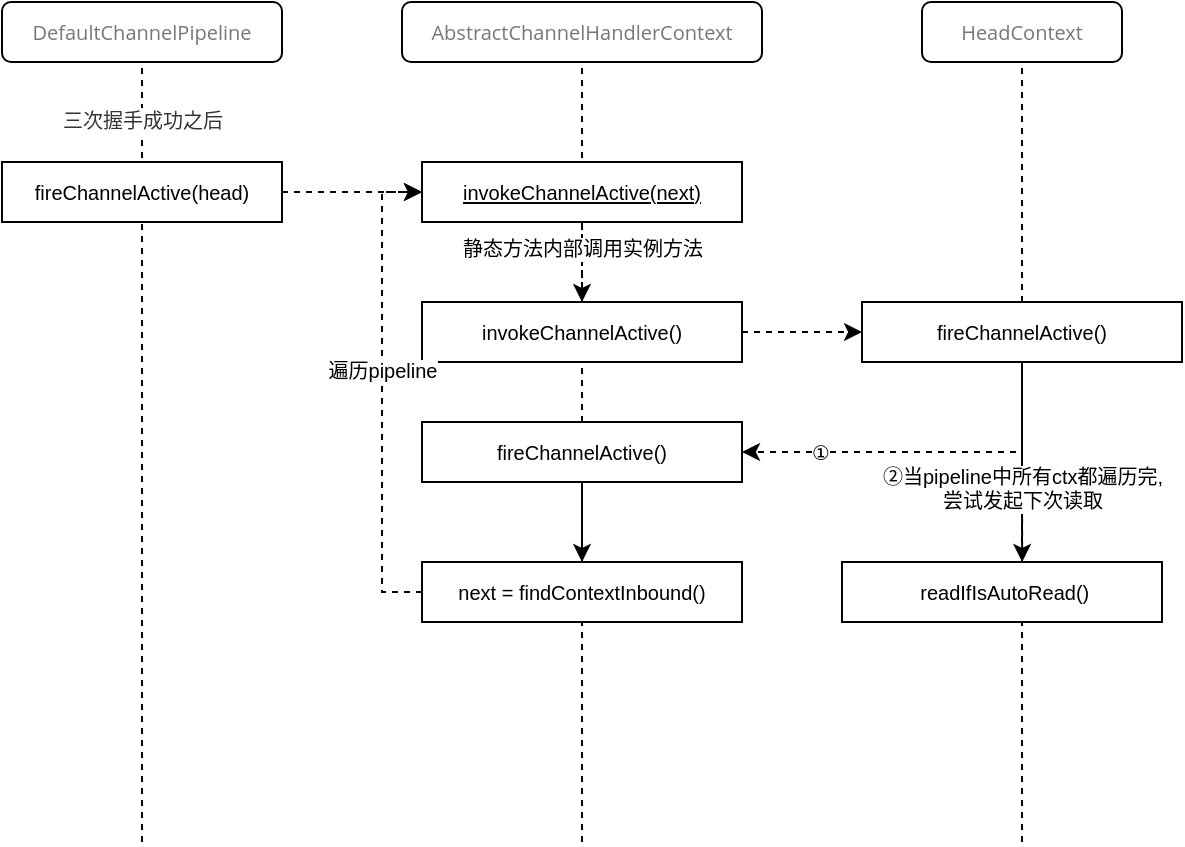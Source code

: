 <mxfile version="16.0.3" type="github" pages="3">
  <diagram id="cX44qW2HxevPgWnTeq6x" name="Page-1">
    <mxGraphModel dx="856" dy="582" grid="1" gridSize="10" guides="1" tooltips="1" connect="1" arrows="1" fold="1" page="1" pageScale="1" pageWidth="827" pageHeight="1169" math="0" shadow="0">
      <root>
        <mxCell id="9ZM-6PKBNKxOmbs2W6MT-0" />
        <mxCell id="9ZM-6PKBNKxOmbs2W6MT-1" parent="9ZM-6PKBNKxOmbs2W6MT-0" />
        <mxCell id="xcMaRXaPU8rBT0LZBmUB-0" value="&lt;span style=&quot;color: rgb(119 , 119 , 119) ; font-family: &amp;#34;open sans&amp;#34; , &amp;#34;clear sans&amp;#34; , &amp;#34;helvetica neue&amp;#34; , &amp;#34;helvetica&amp;#34; , &amp;#34;arial&amp;#34; , sans-serif ; background-color: rgb(255 , 255 , 255)&quot;&gt;&lt;font style=&quot;font-size: 10px&quot;&gt;DefaultChannelPipeline&lt;/font&gt;&lt;/span&gt;" style="rounded=1;whiteSpace=wrap;html=1;" parent="9ZM-6PKBNKxOmbs2W6MT-1" vertex="1">
          <mxGeometry x="150" y="250" width="140" height="30" as="geometry" />
        </mxCell>
        <mxCell id="xcMaRXaPU8rBT0LZBmUB-2" value="" style="endArrow=none;html=1;rounded=0;fontSize=10;entryX=0.5;entryY=1;entryDx=0;entryDy=0;dashed=1;" parent="9ZM-6PKBNKxOmbs2W6MT-1" target="xcMaRXaPU8rBT0LZBmUB-0" edge="1">
          <mxGeometry width="50" height="50" relative="1" as="geometry">
            <mxPoint x="220" y="670" as="sourcePoint" />
            <mxPoint x="510" y="430" as="targetPoint" />
          </mxGeometry>
        </mxCell>
        <mxCell id="xcMaRXaPU8rBT0LZBmUB-30" value="&lt;span style=&quot;color: rgb(51 , 51 , 51) ; font-family: &amp;#34;open sans&amp;#34; , &amp;#34;clear sans&amp;#34; , &amp;#34;helvetica neue&amp;#34; , &amp;#34;helvetica&amp;#34; , &amp;#34;arial&amp;#34; , sans-serif&quot;&gt;&lt;font style=&quot;font-size: 10px&quot;&gt;三次握手成功之后&lt;/font&gt;&lt;/span&gt;" style="edgeLabel;html=1;align=center;verticalAlign=middle;resizable=0;points=[];fontSize=10;" parent="xcMaRXaPU8rBT0LZBmUB-2" vertex="1" connectable="0">
          <mxGeometry x="0.851" relative="1" as="geometry">
            <mxPoint as="offset" />
          </mxGeometry>
        </mxCell>
        <mxCell id="xcMaRXaPU8rBT0LZBmUB-7" value="" style="edgeStyle=orthogonalEdgeStyle;rounded=0;orthogonalLoop=1;jettySize=auto;html=1;dashed=1;fontSize=10;" parent="9ZM-6PKBNKxOmbs2W6MT-1" source="xcMaRXaPU8rBT0LZBmUB-3" target="xcMaRXaPU8rBT0LZBmUB-6" edge="1">
          <mxGeometry relative="1" as="geometry" />
        </mxCell>
        <mxCell id="xcMaRXaPU8rBT0LZBmUB-3" value="&lt;span style=&quot;font-size: 10px&quot;&gt;fireChannelActive(head)&lt;/span&gt;" style="rounded=0;whiteSpace=wrap;html=1;fontSize=10;" parent="9ZM-6PKBNKxOmbs2W6MT-1" vertex="1">
          <mxGeometry x="150" y="330" width="140" height="30" as="geometry" />
        </mxCell>
        <mxCell id="xcMaRXaPU8rBT0LZBmUB-4" value="&lt;span style=&quot;color: rgb(119 , 119 , 119) ; font-family: &amp;#34;open sans&amp;#34; , &amp;#34;clear sans&amp;#34; , &amp;#34;helvetica neue&amp;#34; , &amp;#34;helvetica&amp;#34; , &amp;#34;arial&amp;#34; , sans-serif ; background-color: rgb(255 , 255 , 255)&quot;&gt;&lt;font style=&quot;font-size: 10px&quot;&gt;AbstractChannelHandlerContext&lt;/font&gt;&lt;/span&gt;" style="rounded=1;whiteSpace=wrap;html=1;" parent="9ZM-6PKBNKxOmbs2W6MT-1" vertex="1">
          <mxGeometry x="350" y="250" width="180" height="30" as="geometry" />
        </mxCell>
        <mxCell id="xcMaRXaPU8rBT0LZBmUB-5" value="" style="endArrow=none;html=1;rounded=0;fontSize=10;entryX=0.5;entryY=1;entryDx=0;entryDy=0;dashed=1;" parent="9ZM-6PKBNKxOmbs2W6MT-1" target="xcMaRXaPU8rBT0LZBmUB-4" edge="1">
          <mxGeometry width="50" height="50" relative="1" as="geometry">
            <mxPoint x="440" y="670" as="sourcePoint" />
            <mxPoint x="730" y="430" as="targetPoint" />
          </mxGeometry>
        </mxCell>
        <mxCell id="xcMaRXaPU8rBT0LZBmUB-9" value="" style="edgeStyle=orthogonalEdgeStyle;rounded=0;orthogonalLoop=1;jettySize=auto;html=1;dashed=1;fontSize=10;" parent="9ZM-6PKBNKxOmbs2W6MT-1" source="xcMaRXaPU8rBT0LZBmUB-6" target="xcMaRXaPU8rBT0LZBmUB-8" edge="1">
          <mxGeometry relative="1" as="geometry">
            <Array as="points">
              <mxPoint x="440" y="390" />
              <mxPoint x="440" y="390" />
            </Array>
          </mxGeometry>
        </mxCell>
        <mxCell id="xcMaRXaPU8rBT0LZBmUB-24" value="静态方法内部调用实例方法" style="edgeLabel;html=1;align=center;verticalAlign=middle;resizable=0;points=[];fontSize=10;" parent="xcMaRXaPU8rBT0LZBmUB-9" vertex="1" connectable="0">
          <mxGeometry x="-0.382" relative="1" as="geometry">
            <mxPoint as="offset" />
          </mxGeometry>
        </mxCell>
        <mxCell id="xcMaRXaPU8rBT0LZBmUB-6" value="&lt;span style=&quot;font-size: 10px&quot;&gt;&lt;u&gt;invokeChannelActive(next)&lt;/u&gt;&lt;/span&gt;" style="rounded=0;whiteSpace=wrap;html=1;fontSize=10;" parent="9ZM-6PKBNKxOmbs2W6MT-1" vertex="1">
          <mxGeometry x="360" y="330" width="160" height="30" as="geometry" />
        </mxCell>
        <mxCell id="xcMaRXaPU8rBT0LZBmUB-13" value="" style="edgeStyle=orthogonalEdgeStyle;rounded=0;orthogonalLoop=1;jettySize=auto;html=1;dashed=1;fontSize=10;" parent="9ZM-6PKBNKxOmbs2W6MT-1" source="xcMaRXaPU8rBT0LZBmUB-8" target="xcMaRXaPU8rBT0LZBmUB-12" edge="1">
          <mxGeometry relative="1" as="geometry" />
        </mxCell>
        <mxCell id="xcMaRXaPU8rBT0LZBmUB-8" value="invokeChannelActive()" style="rounded=0;whiteSpace=wrap;html=1;fontSize=10;" parent="9ZM-6PKBNKxOmbs2W6MT-1" vertex="1">
          <mxGeometry x="360" y="400" width="160" height="30" as="geometry" />
        </mxCell>
        <mxCell id="xcMaRXaPU8rBT0LZBmUB-10" value="&lt;span style=&quot;color: rgb(119 , 119 , 119) ; font-family: &amp;#34;open sans&amp;#34; , &amp;#34;clear sans&amp;#34; , &amp;#34;helvetica neue&amp;#34; , &amp;#34;helvetica&amp;#34; , &amp;#34;arial&amp;#34; , sans-serif ; background-color: rgb(255 , 255 , 255)&quot;&gt;&lt;font style=&quot;font-size: 10px&quot;&gt;HeadContext&lt;/font&gt;&lt;/span&gt;" style="rounded=1;whiteSpace=wrap;html=1;" parent="9ZM-6PKBNKxOmbs2W6MT-1" vertex="1">
          <mxGeometry x="610" y="250" width="100" height="30" as="geometry" />
        </mxCell>
        <mxCell id="xcMaRXaPU8rBT0LZBmUB-11" value="" style="endArrow=none;html=1;rounded=0;fontSize=10;entryX=0.5;entryY=1;entryDx=0;entryDy=0;dashed=1;" parent="9ZM-6PKBNKxOmbs2W6MT-1" target="xcMaRXaPU8rBT0LZBmUB-10" edge="1">
          <mxGeometry width="50" height="50" relative="1" as="geometry">
            <mxPoint x="660" y="670" as="sourcePoint" />
            <mxPoint x="950" y="430" as="targetPoint" />
          </mxGeometry>
        </mxCell>
        <mxCell id="xcMaRXaPU8rBT0LZBmUB-15" style="edgeStyle=orthogonalEdgeStyle;rounded=0;orthogonalLoop=1;jettySize=auto;html=1;exitX=0.5;exitY=1;exitDx=0;exitDy=0;entryX=1;entryY=0.5;entryDx=0;entryDy=0;dashed=1;fontSize=10;" parent="9ZM-6PKBNKxOmbs2W6MT-1" source="xcMaRXaPU8rBT0LZBmUB-12" target="xcMaRXaPU8rBT0LZBmUB-14" edge="1">
          <mxGeometry relative="1" as="geometry" />
        </mxCell>
        <mxCell id="xcMaRXaPU8rBT0LZBmUB-29" value="①" style="edgeLabel;html=1;align=center;verticalAlign=middle;resizable=0;points=[];fontSize=10;" parent="xcMaRXaPU8rBT0LZBmUB-15" vertex="1" connectable="0">
          <mxGeometry x="0.578" relative="1" as="geometry">
            <mxPoint as="offset" />
          </mxGeometry>
        </mxCell>
        <mxCell id="xcMaRXaPU8rBT0LZBmUB-27" style="edgeStyle=orthogonalEdgeStyle;rounded=0;orthogonalLoop=1;jettySize=auto;html=1;exitX=0.5;exitY=1;exitDx=0;exitDy=0;entryX=0.563;entryY=0;entryDx=0;entryDy=0;entryPerimeter=0;dashed=1;fontSize=10;" parent="9ZM-6PKBNKxOmbs2W6MT-1" source="xcMaRXaPU8rBT0LZBmUB-12" target="xcMaRXaPU8rBT0LZBmUB-26" edge="1">
          <mxGeometry relative="1" as="geometry" />
        </mxCell>
        <mxCell id="xcMaRXaPU8rBT0LZBmUB-28" value="②当pipeline中所有ctx都遍历完,&lt;br&gt;尝试发起下次读取" style="edgeLabel;html=1;align=center;verticalAlign=middle;resizable=0;points=[];fontSize=10;" parent="xcMaRXaPU8rBT0LZBmUB-27" vertex="1" connectable="0">
          <mxGeometry x="0.261" relative="1" as="geometry">
            <mxPoint as="offset" />
          </mxGeometry>
        </mxCell>
        <mxCell id="xcMaRXaPU8rBT0LZBmUB-12" value="fireChannelActive()" style="rounded=0;whiteSpace=wrap;html=1;fontSize=10;" parent="9ZM-6PKBNKxOmbs2W6MT-1" vertex="1">
          <mxGeometry x="580" y="400" width="160" height="30" as="geometry" />
        </mxCell>
        <mxCell id="xcMaRXaPU8rBT0LZBmUB-25" style="edgeStyle=orthogonalEdgeStyle;rounded=0;orthogonalLoop=1;jettySize=auto;html=1;exitX=0.5;exitY=1;exitDx=0;exitDy=0;entryX=0.5;entryY=0;entryDx=0;entryDy=0;dashed=1;fontSize=10;" parent="9ZM-6PKBNKxOmbs2W6MT-1" source="xcMaRXaPU8rBT0LZBmUB-14" target="xcMaRXaPU8rBT0LZBmUB-16" edge="1">
          <mxGeometry relative="1" as="geometry" />
        </mxCell>
        <mxCell id="xcMaRXaPU8rBT0LZBmUB-14" value="fireChannelActive()" style="rounded=0;whiteSpace=wrap;html=1;fontSize=10;" parent="9ZM-6PKBNKxOmbs2W6MT-1" vertex="1">
          <mxGeometry x="360" y="460" width="160" height="30" as="geometry" />
        </mxCell>
        <mxCell id="xcMaRXaPU8rBT0LZBmUB-18" style="edgeStyle=orthogonalEdgeStyle;rounded=0;orthogonalLoop=1;jettySize=auto;html=1;entryX=0;entryY=0.5;entryDx=0;entryDy=0;dashed=1;fontSize=10;" parent="9ZM-6PKBNKxOmbs2W6MT-1" source="xcMaRXaPU8rBT0LZBmUB-16" target="xcMaRXaPU8rBT0LZBmUB-6" edge="1">
          <mxGeometry relative="1" as="geometry">
            <Array as="points">
              <mxPoint x="340" y="545" />
              <mxPoint x="340" y="345" />
            </Array>
          </mxGeometry>
        </mxCell>
        <mxCell id="xcMaRXaPU8rBT0LZBmUB-19" value="遍历pipeline" style="edgeLabel;html=1;align=center;verticalAlign=middle;resizable=0;points=[];fontSize=10;" parent="xcMaRXaPU8rBT0LZBmUB-18" vertex="1" connectable="0">
          <mxGeometry x="0.092" relative="1" as="geometry">
            <mxPoint as="offset" />
          </mxGeometry>
        </mxCell>
        <mxCell id="xcMaRXaPU8rBT0LZBmUB-16" value="next = findContextInbound()" style="rounded=0;whiteSpace=wrap;html=1;fontSize=10;" parent="9ZM-6PKBNKxOmbs2W6MT-1" vertex="1">
          <mxGeometry x="360" y="530" width="160" height="30" as="geometry" />
        </mxCell>
        <mxCell id="xcMaRXaPU8rBT0LZBmUB-26" value="&amp;nbsp;readIfIsAutoRead()" style="rounded=0;whiteSpace=wrap;html=1;fontSize=10;" parent="9ZM-6PKBNKxOmbs2W6MT-1" vertex="1">
          <mxGeometry x="570" y="530" width="160" height="30" as="geometry" />
        </mxCell>
      </root>
    </mxGraphModel>
  </diagram>
  <diagram id="ixyTh47lUsAWb8AVZ4-m" name="Page-2">
    <mxGraphModel dx="942" dy="582" grid="1" gridSize="10" guides="1" tooltips="1" connect="1" arrows="1" fold="1" page="1" pageScale="1" pageWidth="827" pageHeight="1169" math="0" shadow="0">
      <root>
        <mxCell id="svTkgatKJLWY1XTKZBB4-0" />
        <mxCell id="svTkgatKJLWY1XTKZBB4-1" parent="svTkgatKJLWY1XTKZBB4-0" />
        <mxCell id="yNILm_Yzi4yFet4YABBA-0" value="&lt;span style=&quot;color: rgb(119 , 119 , 119) ; font-family: &amp;#34;open sans&amp;#34; , &amp;#34;clear sans&amp;#34; , &amp;#34;helvetica neue&amp;#34; , &amp;#34;helvetica&amp;#34; , &amp;#34;arial&amp;#34; , sans-serif ; background-color: rgb(255 , 255 , 255)&quot;&gt;&lt;font style=&quot;font-size: 10px&quot;&gt;DefaultChannelPipeline&lt;/font&gt;&lt;/span&gt;" style="rounded=1;whiteSpace=wrap;html=1;" parent="svTkgatKJLWY1XTKZBB4-1" vertex="1">
          <mxGeometry x="200" y="120" width="140" height="30" as="geometry" />
        </mxCell>
        <mxCell id="yNILm_Yzi4yFet4YABBA-1" value="" style="endArrow=none;html=1;rounded=0;fontSize=10;entryX=0.5;entryY=1;entryDx=0;entryDy=0;dashed=1;" parent="svTkgatKJLWY1XTKZBB4-1" target="yNILm_Yzi4yFet4YABBA-0" edge="1">
          <mxGeometry width="50" height="50" relative="1" as="geometry">
            <mxPoint x="270" y="540" as="sourcePoint" />
            <mxPoint x="560" y="300" as="targetPoint" />
          </mxGeometry>
        </mxCell>
        <mxCell id="yNILm_Yzi4yFet4YABBA-32" style="edgeStyle=orthogonalEdgeStyle;rounded=0;orthogonalLoop=1;jettySize=auto;html=1;exitX=1;exitY=0.5;exitDx=0;exitDy=0;fontSize=10;strokeColor=#FFB366;strokeWidth=2;" parent="svTkgatKJLWY1XTKZBB4-1" source="yNILm_Yzi4yFet4YABBA-4" target="yNILm_Yzi4yFet4YABBA-18" edge="1">
          <mxGeometry relative="1" as="geometry" />
        </mxCell>
        <mxCell id="yNILm_Yzi4yFet4YABBA-4" value="&lt;span style=&quot;font-size: 10px&quot;&gt;writeAndFlush(msg)&lt;/span&gt;" style="rounded=0;whiteSpace=wrap;html=1;fontSize=10;" parent="svTkgatKJLWY1XTKZBB4-1" vertex="1">
          <mxGeometry x="200" y="200" width="140" height="30" as="geometry" />
        </mxCell>
        <mxCell id="yNILm_Yzi4yFet4YABBA-5" value="&lt;span style=&quot;color: rgb(119 , 119 , 119) ; font-family: &amp;#34;open sans&amp;#34; , &amp;#34;clear sans&amp;#34; , &amp;#34;helvetica neue&amp;#34; , &amp;#34;helvetica&amp;#34; , &amp;#34;arial&amp;#34; , sans-serif ; background-color: rgb(255 , 255 , 255)&quot;&gt;&lt;font style=&quot;font-size: 10px&quot;&gt;AbstractChannelHandlerContext&lt;/font&gt;&lt;/span&gt;" style="rounded=1;whiteSpace=wrap;html=1;" parent="svTkgatKJLWY1XTKZBB4-1" vertex="1">
          <mxGeometry x="400" y="120" width="180" height="30" as="geometry" />
        </mxCell>
        <mxCell id="yNILm_Yzi4yFet4YABBA-6" value="" style="endArrow=none;html=1;rounded=0;fontSize=10;entryX=0.5;entryY=1;entryDx=0;entryDy=0;dashed=1;" parent="svTkgatKJLWY1XTKZBB4-1" target="yNILm_Yzi4yFet4YABBA-5" edge="1">
          <mxGeometry width="50" height="50" relative="1" as="geometry">
            <mxPoint x="490" y="540" as="sourcePoint" />
            <mxPoint x="780" y="300" as="targetPoint" />
          </mxGeometry>
        </mxCell>
        <mxCell id="yNILm_Yzi4yFet4YABBA-7" value="" style="edgeStyle=orthogonalEdgeStyle;rounded=0;orthogonalLoop=1;jettySize=auto;html=1;fontSize=10;strokeColor=#FFB366;strokeWidth=2;" parent="svTkgatKJLWY1XTKZBB4-1" source="yNILm_Yzi4yFet4YABBA-9" target="yNILm_Yzi4yFet4YABBA-11" edge="1">
          <mxGeometry relative="1" as="geometry">
            <Array as="points">
              <mxPoint x="490" y="300" />
              <mxPoint x="490" y="300" />
            </Array>
          </mxGeometry>
        </mxCell>
        <mxCell id="yNILm_Yzi4yFet4YABBA-9" value="&lt;span style=&quot;font-size: 10px&quot;&gt;writeAndFlush(msg, promise)&lt;/span&gt;" style="rounded=0;whiteSpace=wrap;html=1;fontSize=10;" parent="svTkgatKJLWY1XTKZBB4-1" vertex="1">
          <mxGeometry x="410" y="240" width="160" height="30" as="geometry" />
        </mxCell>
        <mxCell id="yNILm_Yzi4yFet4YABBA-33" value="" style="edgeStyle=orthogonalEdgeStyle;rounded=0;orthogonalLoop=1;jettySize=auto;html=1;fontSize=10;strokeColor=#FFB366;strokeWidth=2;" parent="svTkgatKJLWY1XTKZBB4-1" source="yNILm_Yzi4yFet4YABBA-11" target="yNILm_Yzi4yFet4YABBA-20" edge="1">
          <mxGeometry relative="1" as="geometry" />
        </mxCell>
        <mxCell id="yNILm_Yzi4yFet4YABBA-11" value="&amp;nbsp;write(msg, true, promise);" style="rounded=0;whiteSpace=wrap;html=1;fontSize=10;" parent="svTkgatKJLWY1XTKZBB4-1" vertex="1">
          <mxGeometry x="410" y="290" width="160" height="30" as="geometry" />
        </mxCell>
        <mxCell id="yNILm_Yzi4yFet4YABBA-12" value="&lt;span style=&quot;color: rgb(119 , 119 , 119) ; font-family: &amp;#34;open sans&amp;#34; , &amp;#34;clear sans&amp;#34; , &amp;#34;helvetica neue&amp;#34; , &amp;#34;helvetica&amp;#34; , &amp;#34;arial&amp;#34; , sans-serif ; background-color: rgb(255 , 255 , 255)&quot;&gt;&lt;font style=&quot;font-size: 10px&quot;&gt;TailContext&lt;/font&gt;&lt;/span&gt;" style="rounded=1;whiteSpace=wrap;html=1;" parent="svTkgatKJLWY1XTKZBB4-1" vertex="1">
          <mxGeometry x="660" y="120" width="100" height="30" as="geometry" />
        </mxCell>
        <mxCell id="yNILm_Yzi4yFet4YABBA-13" value="" style="endArrow=none;html=1;rounded=0;fontSize=10;entryX=0.5;entryY=1;entryDx=0;entryDy=0;dashed=1;startArrow=none;" parent="svTkgatKJLWY1XTKZBB4-1" target="yNILm_Yzi4yFet4YABBA-12" edge="1">
          <mxGeometry width="50" height="50" relative="1" as="geometry">
            <mxPoint x="710" y="260" as="sourcePoint" />
            <mxPoint x="1000" y="300" as="targetPoint" />
          </mxGeometry>
        </mxCell>
        <mxCell id="yNILm_Yzi4yFet4YABBA-19" style="edgeStyle=orthogonalEdgeStyle;rounded=0;orthogonalLoop=1;jettySize=auto;html=1;exitX=0.5;exitY=1;exitDx=0;exitDy=0;entryX=0.5;entryY=0;entryDx=0;entryDy=0;dashed=1;fontSize=10;" parent="svTkgatKJLWY1XTKZBB4-1" source="yNILm_Yzi4yFet4YABBA-20" edge="1">
          <mxGeometry relative="1" as="geometry">
            <mxPoint x="490" y="440" as="targetPoint" />
          </mxGeometry>
        </mxCell>
        <mxCell id="yNILm_Yzi4yFet4YABBA-34" style="edgeStyle=orthogonalEdgeStyle;rounded=0;orthogonalLoop=1;jettySize=auto;html=1;exitX=0;exitY=0.5;exitDx=0;exitDy=0;entryX=0;entryY=0.5;entryDx=0;entryDy=0;fontSize=10;strokeColor=#FFB366;strokeWidth=2;" parent="svTkgatKJLWY1XTKZBB4-1" source="yNILm_Yzi4yFet4YABBA-20" target="yNILm_Yzi4yFet4YABBA-9" edge="1">
          <mxGeometry relative="1" as="geometry" />
        </mxCell>
        <mxCell id="yNILm_Yzi4yFet4YABBA-35" value="①写入消息到下一个out" style="edgeLabel;html=1;align=center;verticalAlign=middle;resizable=0;points=[];fontSize=10;" parent="yNILm_Yzi4yFet4YABBA-34" vertex="1" connectable="0">
          <mxGeometry x="-0.38" relative="1" as="geometry">
            <mxPoint as="offset" />
          </mxGeometry>
        </mxCell>
        <mxCell id="yNILm_Yzi4yFet4YABBA-42" style="edgeStyle=orthogonalEdgeStyle;rounded=0;orthogonalLoop=1;jettySize=auto;html=1;exitX=0.5;exitY=1;exitDx=0;exitDy=0;entryX=0.5;entryY=0;entryDx=0;entryDy=0;fontSize=10;strokeColor=#FFB366;strokeWidth=2;" parent="svTkgatKJLWY1XTKZBB4-1" source="yNILm_Yzi4yFet4YABBA-20" target="yNILm_Yzi4yFet4YABBA-36" edge="1">
          <mxGeometry relative="1" as="geometry">
            <Array as="points">
              <mxPoint x="490" y="410" />
              <mxPoint x="490" y="410" />
            </Array>
          </mxGeometry>
        </mxCell>
        <mxCell id="yNILm_Yzi4yFet4YABBA-43" value="②handler有效" style="edgeLabel;html=1;align=center;verticalAlign=middle;resizable=0;points=[];fontSize=10;" parent="yNILm_Yzi4yFet4YABBA-42" vertex="1" connectable="0">
          <mxGeometry x="-0.207" y="-2" relative="1" as="geometry">
            <mxPoint as="offset" />
          </mxGeometry>
        </mxCell>
        <mxCell id="yNILm_Yzi4yFet4YABBA-20" value="next = findContextOutbound();&lt;br&gt;&lt;span style=&quot;font-size: 10px&quot;&gt;next.invokeWriteAndFlush(m, promise);&lt;/span&gt;" style="rounded=0;whiteSpace=wrap;html=1;fontSize=10;" parent="svTkgatKJLWY1XTKZBB4-1" vertex="1">
          <mxGeometry x="381.25" y="350" width="217.5" height="40" as="geometry" />
        </mxCell>
        <mxCell id="yNILm_Yzi4yFet4YABBA-25" value="&lt;span style=&quot;color: rgb(119 , 119 , 119) ; font-family: &amp;#34;open sans&amp;#34; , &amp;#34;clear sans&amp;#34; , &amp;#34;helvetica neue&amp;#34; , &amp;#34;helvetica&amp;#34; , &amp;#34;arial&amp;#34; , sans-serif ; background-color: rgb(255 , 255 , 255)&quot;&gt;&lt;font style=&quot;font-size: 10px&quot;&gt;NioSocketChannel&lt;/font&gt;&lt;/span&gt;" style="rounded=1;whiteSpace=wrap;html=1;" parent="svTkgatKJLWY1XTKZBB4-1" vertex="1">
          <mxGeometry x="20" y="120" width="140" height="30" as="geometry" />
        </mxCell>
        <mxCell id="yNILm_Yzi4yFet4YABBA-26" value="" style="endArrow=none;html=1;rounded=0;fontSize=10;entryX=0.5;entryY=1;entryDx=0;entryDy=0;dashed=1;" parent="svTkgatKJLWY1XTKZBB4-1" target="yNILm_Yzi4yFet4YABBA-25" edge="1">
          <mxGeometry width="50" height="50" relative="1" as="geometry">
            <mxPoint x="90" y="540" as="sourcePoint" />
            <mxPoint x="380" y="300" as="targetPoint" />
          </mxGeometry>
        </mxCell>
        <mxCell id="yNILm_Yzi4yFet4YABBA-29" value="" style="edgeStyle=orthogonalEdgeStyle;rounded=0;orthogonalLoop=1;jettySize=auto;html=1;fontSize=10;strokeColor=#FFB366;strokeWidth=2;" parent="svTkgatKJLWY1XTKZBB4-1" source="yNILm_Yzi4yFet4YABBA-28" target="yNILm_Yzi4yFet4YABBA-4" edge="1">
          <mxGeometry relative="1" as="geometry" />
        </mxCell>
        <mxCell id="yNILm_Yzi4yFet4YABBA-28" value="&lt;span style=&quot;font-size: 10px&quot;&gt;writeAndFlush(msg)&lt;/span&gt;" style="rounded=0;whiteSpace=wrap;html=1;fontSize=10;" parent="svTkgatKJLWY1XTKZBB4-1" vertex="1">
          <mxGeometry x="20" y="200" width="140" height="30" as="geometry" />
        </mxCell>
        <mxCell id="swmgpxeFG28YHGS-NouA-0" style="edgeStyle=orthogonalEdgeStyle;rounded=0;orthogonalLoop=1;jettySize=auto;html=1;exitX=0.5;exitY=1;exitDx=0;exitDy=0;entryX=1;entryY=0.5;entryDx=0;entryDy=0;strokeColor=#FFB366;strokeWidth=2;" edge="1" parent="svTkgatKJLWY1XTKZBB4-1" source="yNILm_Yzi4yFet4YABBA-18" target="yNILm_Yzi4yFet4YABBA-9">
          <mxGeometry relative="1" as="geometry" />
        </mxCell>
        <mxCell id="yNILm_Yzi4yFet4YABBA-18" value="writeAndFlush(msg)" style="rounded=0;whiteSpace=wrap;html=1;fontSize=10;" parent="svTkgatKJLWY1XTKZBB4-1" vertex="1">
          <mxGeometry x="630" y="200" width="160" height="30" as="geometry" />
        </mxCell>
        <mxCell id="swmgpxeFG28YHGS-NouA-2" value="" style="edgeStyle=orthogonalEdgeStyle;shape=connector;rounded=0;orthogonalLoop=1;jettySize=auto;html=1;labelBackgroundColor=default;fontFamily=Helvetica;fontSize=11;fontColor=default;endArrow=classic;strokeColor=#FFB366;strokeWidth=2;" edge="1" parent="svTkgatKJLWY1XTKZBB4-1" source="yNILm_Yzi4yFet4YABBA-36" target="yNILm_Yzi4yFet4YABBA-41">
          <mxGeometry relative="1" as="geometry" />
        </mxCell>
        <mxCell id="yNILm_Yzi4yFet4YABBA-36" value="ctx.write(msg, promise);" style="rounded=0;whiteSpace=wrap;html=1;fontSize=10;" parent="svTkgatKJLWY1XTKZBB4-1" vertex="1">
          <mxGeometry x="410" y="430" width="160" height="30" as="geometry" />
        </mxCell>
        <mxCell id="yNILm_Yzi4yFet4YABBA-39" value="&lt;span style=&quot;color: rgb(119 , 119 , 119) ; font-family: &amp;#34;open sans&amp;#34; , &amp;#34;clear sans&amp;#34; , &amp;#34;helvetica neue&amp;#34; , &amp;#34;helvetica&amp;#34; , &amp;#34;arial&amp;#34; , sans-serif ; background-color: rgb(255 , 255 , 255)&quot;&gt;&lt;font style=&quot;font-size: 10px&quot;&gt;HeaderContext&lt;/font&gt;&lt;/span&gt;" style="rounded=1;whiteSpace=wrap;html=1;" parent="svTkgatKJLWY1XTKZBB4-1" vertex="1">
          <mxGeometry x="660" y="350" width="100" height="30" as="geometry" />
        </mxCell>
        <mxCell id="yNILm_Yzi4yFet4YABBA-40" value="" style="endArrow=none;html=1;rounded=0;fontSize=10;entryX=0.5;entryY=1;entryDx=0;entryDy=0;dashed=1;startArrow=none;" parent="svTkgatKJLWY1XTKZBB4-1" target="yNILm_Yzi4yFet4YABBA-39" edge="1">
          <mxGeometry width="50" height="50" relative="1" as="geometry">
            <mxPoint x="710" y="490" as="sourcePoint" />
            <mxPoint x="1000" y="530" as="targetPoint" />
          </mxGeometry>
        </mxCell>
        <mxCell id="yNILm_Yzi4yFet4YABBA-45" value="最后一个out写出" style="edgeLabel;html=1;align=center;verticalAlign=middle;resizable=0;points=[];fontSize=10;" parent="yNILm_Yzi4yFet4YABBA-40" vertex="1" connectable="0">
          <mxGeometry x="0.643" y="-3" relative="1" as="geometry">
            <mxPoint as="offset" />
          </mxGeometry>
        </mxCell>
        <mxCell id="yNILm_Yzi4yFet4YABBA-41" value="unsafe.write(msg, promise)" style="rounded=0;whiteSpace=wrap;html=1;fontSize=10;" parent="svTkgatKJLWY1XTKZBB4-1" vertex="1">
          <mxGeometry x="630" y="430" width="160" height="30" as="geometry" />
        </mxCell>
      </root>
    </mxGraphModel>
  </diagram>
  <diagram id="fvNYiqwlWMFZk9HGP17u" name="Page-3">
    <mxGraphModel dx="942" dy="582" grid="1" gridSize="10" guides="1" tooltips="1" connect="1" arrows="1" fold="1" page="1" pageScale="1" pageWidth="827" pageHeight="1169" math="0" shadow="0">
      <root>
        <mxCell id="E7Vj542TwHD3T4XFxrQt-0" />
        <mxCell id="E7Vj542TwHD3T4XFxrQt-1" parent="E7Vj542TwHD3T4XFxrQt-0" />
        <mxCell id="UipL21HdwXHjYe8cCPB4-5" value="&lt;span style=&quot;color: rgb(119 , 119 , 119) ; font-family: &amp;#34;open sans&amp;#34; , &amp;#34;clear sans&amp;#34; , &amp;#34;helvetica neue&amp;#34; , &amp;#34;helvetica&amp;#34; , &amp;#34;arial&amp;#34; , sans-serif ; background-color: rgb(255 , 255 , 255)&quot;&gt;&lt;font style=&quot;font-size: 10px&quot;&gt;AbstractChannelHandlerContext&lt;/font&gt;&lt;/span&gt;" style="rounded=1;whiteSpace=wrap;html=1;" parent="E7Vj542TwHD3T4XFxrQt-1" vertex="1">
          <mxGeometry x="319" y="70" width="180" height="30" as="geometry" />
        </mxCell>
        <mxCell id="UipL21HdwXHjYe8cCPB4-6" value="" style="endArrow=none;html=1;rounded=0;fontSize=10;entryX=0.5;entryY=1;entryDx=0;entryDy=0;dashed=1;" parent="E7Vj542TwHD3T4XFxrQt-1" target="UipL21HdwXHjYe8cCPB4-5" edge="1">
          <mxGeometry width="50" height="50" relative="1" as="geometry">
            <mxPoint x="409" y="490" as="sourcePoint" />
            <mxPoint x="699" y="250" as="targetPoint" />
          </mxGeometry>
        </mxCell>
        <mxCell id="UipL21HdwXHjYe8cCPB4-32" value="" style="edgeStyle=orthogonalEdgeStyle;shape=connector;rounded=0;orthogonalLoop=1;jettySize=auto;html=1;labelBackgroundColor=default;fontFamily=Helvetica;fontSize=10;fontColor=default;endArrow=classic;strokeColor=#d79b00;strokeWidth=2;fillColor=#ffe6cc;" parent="E7Vj542TwHD3T4XFxrQt-1" source="UipL21HdwXHjYe8cCPB4-9" target="UipL21HdwXHjYe8cCPB4-11" edge="1">
          <mxGeometry relative="1" as="geometry">
            <Array as="points">
              <mxPoint x="520" y="165" />
              <mxPoint x="520" y="165" />
            </Array>
          </mxGeometry>
        </mxCell>
        <mxCell id="UipL21HdwXHjYe8cCPB4-36" value="ctx" style="edgeLabel;html=1;align=center;verticalAlign=middle;resizable=0;points=[];fontSize=10;fontFamily=Helvetica;fontColor=default;" parent="UipL21HdwXHjYe8cCPB4-32" vertex="1" connectable="0">
          <mxGeometry x="-0.361" y="1" relative="1" as="geometry">
            <mxPoint as="offset" />
          </mxGeometry>
        </mxCell>
        <mxCell id="UipL21HdwXHjYe8cCPB4-9" value="&lt;span style=&quot;font-size: 10px&quot;&gt;invokeChannelRead（msg)&lt;/span&gt;" style="rounded=0;whiteSpace=wrap;html=1;fontSize=10;" parent="E7Vj542TwHD3T4XFxrQt-1" vertex="1">
          <mxGeometry x="329" y="150" width="160" height="30" as="geometry" />
        </mxCell>
        <mxCell id="UipL21HdwXHjYe8cCPB4-10" value="" style="edgeStyle=orthogonalEdgeStyle;rounded=0;orthogonalLoop=1;jettySize=auto;html=1;fontSize=10;fillColor=#ffe6cc;strokeColor=#d79b00;strokeWidth=2;" parent="E7Vj542TwHD3T4XFxrQt-1" source="UipL21HdwXHjYe8cCPB4-11" target="UipL21HdwXHjYe8cCPB4-18" edge="1">
          <mxGeometry relative="1" as="geometry">
            <Array as="points">
              <mxPoint x="629" y="235" />
            </Array>
          </mxGeometry>
        </mxCell>
        <mxCell id="UipL21HdwXHjYe8cCPB4-27" value="抛出异常被捕获" style="edgeLabel;html=1;align=center;verticalAlign=middle;resizable=0;points=[];fontSize=10;" parent="UipL21HdwXHjYe8cCPB4-10" vertex="1" connectable="0">
          <mxGeometry x="0.01" y="2" relative="1" as="geometry">
            <mxPoint as="offset" />
          </mxGeometry>
        </mxCell>
        <mxCell id="UipL21HdwXHjYe8cCPB4-12" value="&lt;span style=&quot;color: rgb(119 , 119 , 119) ; font-family: &amp;#34;open sans&amp;#34; , &amp;#34;clear sans&amp;#34; , &amp;#34;helvetica neue&amp;#34; , &amp;#34;helvetica&amp;#34; , &amp;#34;arial&amp;#34; , sans-serif ; background-color: rgb(255 , 255 , 255)&quot;&gt;&lt;font style=&quot;font-size: 10px&quot;&gt;ChannelInboundHandlerAdapter&lt;/font&gt;&lt;/span&gt;" style="rounded=1;whiteSpace=wrap;html=1;" parent="E7Vj542TwHD3T4XFxrQt-1" vertex="1">
          <mxGeometry x="540.75" y="70" width="176.5" height="30" as="geometry" />
        </mxCell>
        <mxCell id="UipL21HdwXHjYe8cCPB4-13" value="" style="endArrow=none;html=1;rounded=0;fontSize=10;entryX=0.5;entryY=1;entryDx=0;entryDy=0;dashed=1;" parent="E7Vj542TwHD3T4XFxrQt-1" target="UipL21HdwXHjYe8cCPB4-12" edge="1">
          <mxGeometry width="50" height="50" relative="1" as="geometry">
            <mxPoint x="629" y="490" as="sourcePoint" />
            <mxPoint x="919" y="250" as="targetPoint" />
          </mxGeometry>
        </mxCell>
        <mxCell id="UipL21HdwXHjYe8cCPB4-33" value="" style="edgeStyle=orthogonalEdgeStyle;shape=connector;rounded=0;orthogonalLoop=1;jettySize=auto;html=1;labelBackgroundColor=default;fontFamily=Helvetica;fontSize=10;fontColor=default;endArrow=classic;strokeColor=#d79b00;strokeWidth=2;fillColor=#ffe6cc;" parent="E7Vj542TwHD3T4XFxrQt-1" source="UipL21HdwXHjYe8cCPB4-18" target="UipL21HdwXHjYe8cCPB4-20" edge="1">
          <mxGeometry relative="1" as="geometry" />
        </mxCell>
        <mxCell id="UipL21HdwXHjYe8cCPB4-18" value="notifyHandlerException(cause)" style="rounded=0;whiteSpace=wrap;html=1;fontSize=10;" parent="E7Vj542TwHD3T4XFxrQt-1" vertex="1">
          <mxGeometry x="324" y="220" width="170" height="30" as="geometry" />
        </mxCell>
        <mxCell id="UipL21HdwXHjYe8cCPB4-34" value="" style="edgeStyle=orthogonalEdgeStyle;shape=connector;rounded=0;orthogonalLoop=1;jettySize=auto;html=1;labelBackgroundColor=default;fontFamily=Helvetica;fontSize=10;fontColor=default;endArrow=classic;strokeColor=#d79b00;strokeWidth=2;fillColor=#ffe6cc;" parent="E7Vj542TwHD3T4XFxrQt-1" source="UipL21HdwXHjYe8cCPB4-20" target="UipL21HdwXHjYe8cCPB4-23" edge="1">
          <mxGeometry relative="1" as="geometry">
            <Array as="points">
              <mxPoint x="520" y="285" />
              <mxPoint x="520" y="285" />
            </Array>
          </mxGeometry>
        </mxCell>
        <mxCell id="UipL21HdwXHjYe8cCPB4-35" value="ctx" style="edgeLabel;html=1;align=center;verticalAlign=middle;resizable=0;points=[];fontSize=10;fontFamily=Helvetica;fontColor=default;" parent="UipL21HdwXHjYe8cCPB4-34" vertex="1" connectable="0">
          <mxGeometry x="-0.217" y="-4" relative="1" as="geometry">
            <mxPoint as="offset" />
          </mxGeometry>
        </mxCell>
        <mxCell id="UipL21HdwXHjYe8cCPB4-20" value="invokeExceptionCaught(cause)" style="rounded=0;whiteSpace=wrap;html=1;fontSize=10;" parent="E7Vj542TwHD3T4XFxrQt-1" vertex="1">
          <mxGeometry x="321" y="270" width="176" height="30" as="geometry" />
        </mxCell>
        <mxCell id="UipL21HdwXHjYe8cCPB4-37" style="edgeStyle=orthogonalEdgeStyle;shape=connector;rounded=0;orthogonalLoop=1;jettySize=auto;html=1;exitX=0.5;exitY=1;exitDx=0;exitDy=0;labelBackgroundColor=default;fontFamily=Helvetica;fontSize=10;fontColor=default;endArrow=classic;strokeColor=#d79b00;strokeWidth=2;fillColor=#ffe6cc;" parent="E7Vj542TwHD3T4XFxrQt-1" source="UipL21HdwXHjYe8cCPB4-23" target="UipL21HdwXHjYe8cCPB4-24" edge="1">
          <mxGeometry relative="1" as="geometry">
            <Array as="points">
              <mxPoint x="629" y="355" />
            </Array>
          </mxGeometry>
        </mxCell>
        <mxCell id="UipL21HdwXHjYe8cCPB4-38" value="若exceptionCaught未被重写&lt;br&gt;&lt;font color=&quot;#ff3333&quot;&gt;通常会重写&lt;/font&gt;" style="edgeLabel;html=1;align=center;verticalAlign=middle;resizable=0;points=[];fontSize=10;fontFamily=Helvetica;fontColor=default;" parent="UipL21HdwXHjYe8cCPB4-37" vertex="1" connectable="0">
          <mxGeometry x="-0.856" y="-2" relative="1" as="geometry">
            <mxPoint as="offset" />
          </mxGeometry>
        </mxCell>
        <mxCell id="UipL21HdwXHjYe8cCPB4-23" value="exceptionCaught(this, cause)" style="rounded=0;whiteSpace=wrap;html=1;fontSize=10;" parent="E7Vj542TwHD3T4XFxrQt-1" vertex="1">
          <mxGeometry x="549" y="270" width="160" height="30" as="geometry" />
        </mxCell>
        <mxCell id="UipL21HdwXHjYe8cCPB4-40" value="" style="edgeStyle=orthogonalEdgeStyle;shape=connector;rounded=0;orthogonalLoop=1;jettySize=auto;html=1;labelBackgroundColor=default;fontFamily=Helvetica;fontSize=10;fontColor=#FF3333;endArrow=classic;strokeColor=#d79b00;strokeWidth=2;fillColor=#ffe6cc;" parent="E7Vj542TwHD3T4XFxrQt-1" source="UipL21HdwXHjYe8cCPB4-24" target="UipL21HdwXHjYe8cCPB4-39" edge="1">
          <mxGeometry relative="1" as="geometry" />
        </mxCell>
        <mxCell id="UipL21HdwXHjYe8cCPB4-24" value="fireExceptionCaught(cause)" style="rounded=0;whiteSpace=wrap;html=1;fontSize=10;" parent="E7Vj542TwHD3T4XFxrQt-1" vertex="1">
          <mxGeometry x="329" y="340" width="160" height="30" as="geometry" />
        </mxCell>
        <mxCell id="UipL21HdwXHjYe8cCPB4-11" value="channelRead(ctx,msg)" style="rounded=0;whiteSpace=wrap;html=1;fontSize=10;" parent="E7Vj542TwHD3T4XFxrQt-1" vertex="1">
          <mxGeometry x="549" y="150" width="160" height="30" as="geometry" />
        </mxCell>
        <mxCell id="UipL21HdwXHjYe8cCPB4-41" style="edgeStyle=orthogonalEdgeStyle;shape=connector;rounded=0;orthogonalLoop=1;jettySize=auto;html=1;exitX=0;exitY=0.5;exitDx=0;exitDy=0;entryX=0;entryY=0.5;entryDx=0;entryDy=0;labelBackgroundColor=default;fontFamily=Helvetica;fontSize=10;fontColor=#FF3333;endArrow=classic;strokeColor=#d79b00;strokeWidth=2;fillColor=#ffe6cc;" parent="E7Vj542TwHD3T4XFxrQt-1" source="UipL21HdwXHjYe8cCPB4-39" target="UipL21HdwXHjYe8cCPB4-18" edge="1">
          <mxGeometry relative="1" as="geometry" />
        </mxCell>
        <mxCell id="UipL21HdwXHjYe8cCPB4-39" value="invokeExceptionCaught(next, cause)" style="rounded=0;whiteSpace=wrap;html=1;fontSize=10;" parent="E7Vj542TwHD3T4XFxrQt-1" vertex="1">
          <mxGeometry x="308.5" y="390" width="201" height="30" as="geometry" />
        </mxCell>
      </root>
    </mxGraphModel>
  </diagram>
</mxfile>
